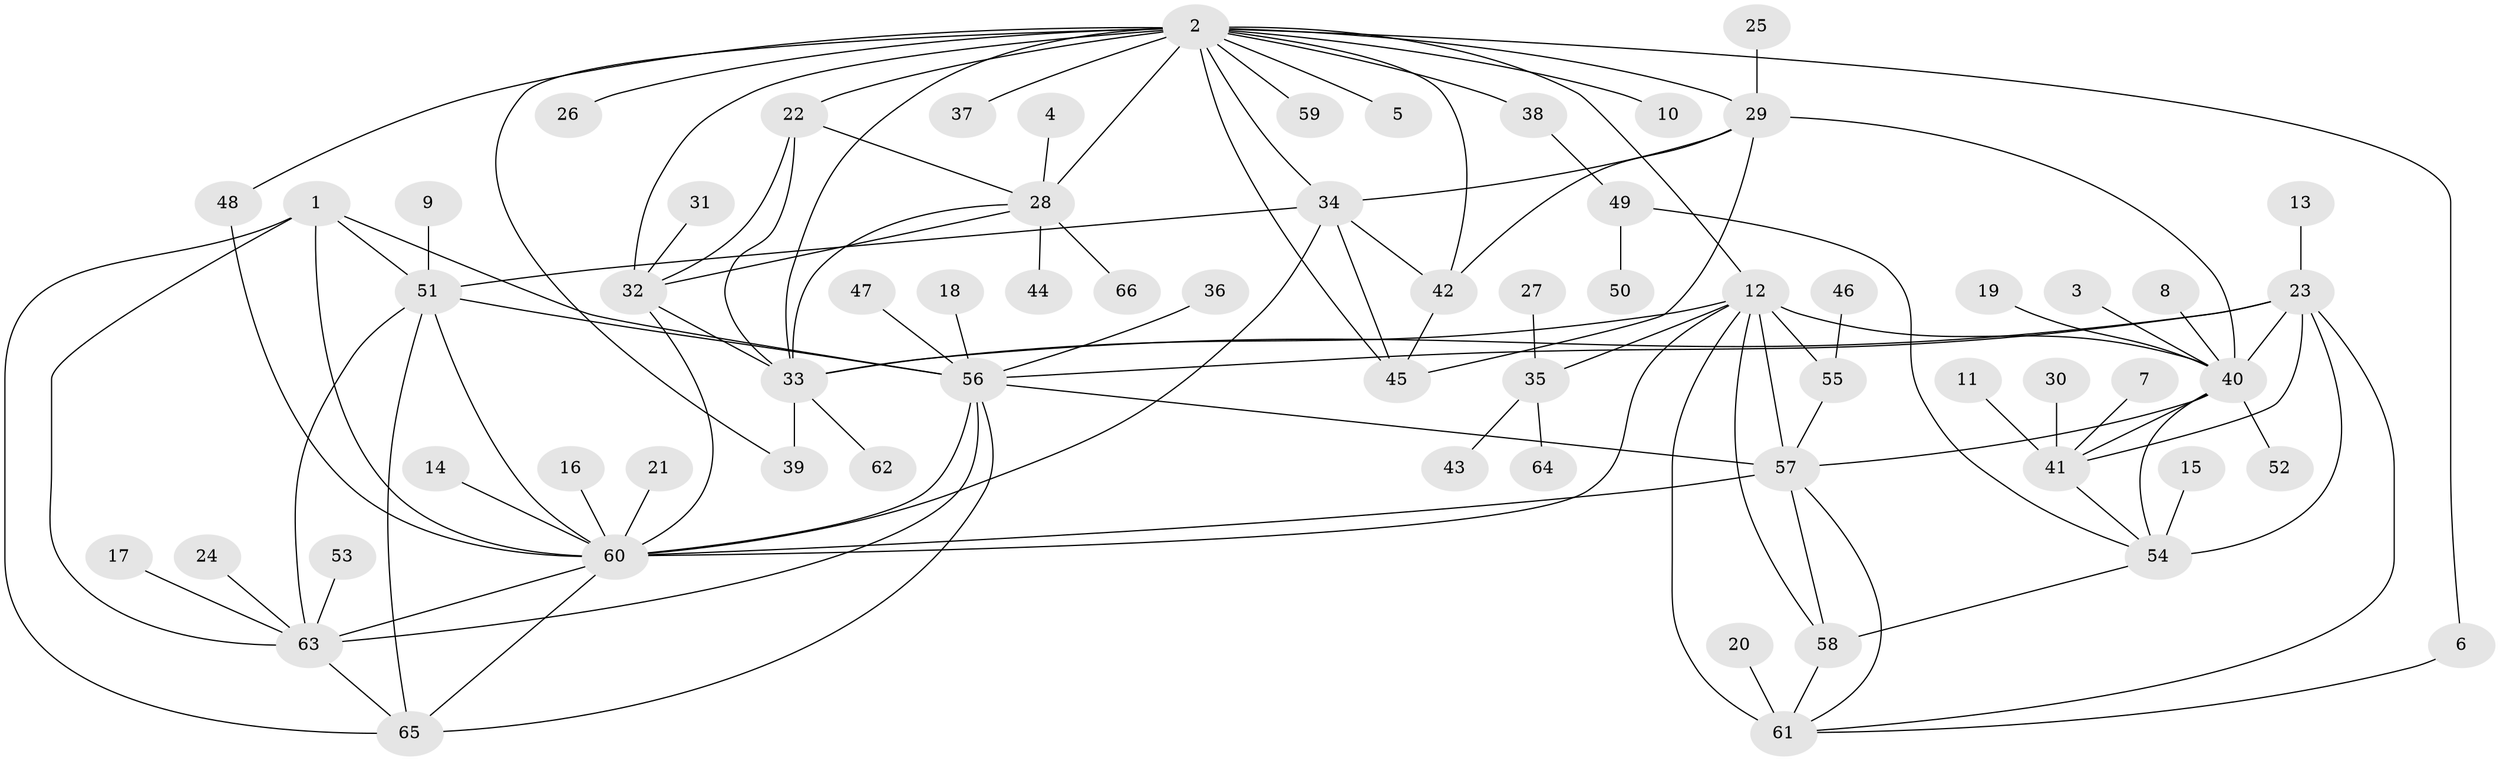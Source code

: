 // original degree distribution, {9: 0.031007751937984496, 12: 0.015503875968992248, 8: 0.03875968992248062, 6: 0.03875968992248062, 7: 0.031007751937984496, 13: 0.007751937984496124, 10: 0.03875968992248062, 5: 0.03875968992248062, 14: 0.007751937984496124, 1: 0.5348837209302325, 2: 0.17829457364341086, 4: 0.015503875968992248, 3: 0.023255813953488372}
// Generated by graph-tools (version 1.1) at 2025/26/03/09/25 03:26:41]
// undirected, 66 vertices, 110 edges
graph export_dot {
graph [start="1"]
  node [color=gray90,style=filled];
  1;
  2;
  3;
  4;
  5;
  6;
  7;
  8;
  9;
  10;
  11;
  12;
  13;
  14;
  15;
  16;
  17;
  18;
  19;
  20;
  21;
  22;
  23;
  24;
  25;
  26;
  27;
  28;
  29;
  30;
  31;
  32;
  33;
  34;
  35;
  36;
  37;
  38;
  39;
  40;
  41;
  42;
  43;
  44;
  45;
  46;
  47;
  48;
  49;
  50;
  51;
  52;
  53;
  54;
  55;
  56;
  57;
  58;
  59;
  60;
  61;
  62;
  63;
  64;
  65;
  66;
  1 -- 51 [weight=1.0];
  1 -- 56 [weight=1.0];
  1 -- 60 [weight=1.0];
  1 -- 63 [weight=1.0];
  1 -- 65 [weight=1.0];
  2 -- 5 [weight=1.0];
  2 -- 6 [weight=1.0];
  2 -- 10 [weight=1.0];
  2 -- 12 [weight=1.0];
  2 -- 22 [weight=2.0];
  2 -- 26 [weight=1.0];
  2 -- 28 [weight=2.0];
  2 -- 29 [weight=2.0];
  2 -- 32 [weight=2.0];
  2 -- 33 [weight=2.0];
  2 -- 34 [weight=2.0];
  2 -- 37 [weight=1.0];
  2 -- 38 [weight=1.0];
  2 -- 39 [weight=1.0];
  2 -- 42 [weight=2.0];
  2 -- 45 [weight=2.0];
  2 -- 48 [weight=1.0];
  2 -- 59 [weight=1.0];
  3 -- 40 [weight=1.0];
  4 -- 28 [weight=1.0];
  6 -- 61 [weight=1.0];
  7 -- 41 [weight=1.0];
  8 -- 40 [weight=1.0];
  9 -- 51 [weight=1.0];
  11 -- 41 [weight=1.0];
  12 -- 33 [weight=1.0];
  12 -- 35 [weight=1.0];
  12 -- 40 [weight=1.0];
  12 -- 55 [weight=1.0];
  12 -- 57 [weight=3.0];
  12 -- 58 [weight=3.0];
  12 -- 60 [weight=1.0];
  12 -- 61 [weight=3.0];
  13 -- 23 [weight=1.0];
  14 -- 60 [weight=1.0];
  15 -- 54 [weight=1.0];
  16 -- 60 [weight=1.0];
  17 -- 63 [weight=1.0];
  18 -- 56 [weight=1.0];
  19 -- 40 [weight=1.0];
  20 -- 61 [weight=1.0];
  21 -- 60 [weight=1.0];
  22 -- 28 [weight=1.0];
  22 -- 32 [weight=1.0];
  22 -- 33 [weight=1.0];
  23 -- 33 [weight=1.0];
  23 -- 40 [weight=3.0];
  23 -- 41 [weight=3.0];
  23 -- 54 [weight=3.0];
  23 -- 56 [weight=1.0];
  23 -- 61 [weight=1.0];
  24 -- 63 [weight=1.0];
  25 -- 29 [weight=1.0];
  27 -- 35 [weight=1.0];
  28 -- 32 [weight=1.0];
  28 -- 33 [weight=1.0];
  28 -- 44 [weight=1.0];
  28 -- 66 [weight=1.0];
  29 -- 34 [weight=1.0];
  29 -- 40 [weight=1.0];
  29 -- 42 [weight=1.0];
  29 -- 45 [weight=1.0];
  30 -- 41 [weight=1.0];
  31 -- 32 [weight=1.0];
  32 -- 33 [weight=1.0];
  32 -- 60 [weight=1.0];
  33 -- 39 [weight=1.0];
  33 -- 62 [weight=1.0];
  34 -- 42 [weight=1.0];
  34 -- 45 [weight=1.0];
  34 -- 51 [weight=1.0];
  34 -- 60 [weight=2.0];
  35 -- 43 [weight=1.0];
  35 -- 64 [weight=1.0];
  36 -- 56 [weight=1.0];
  38 -- 49 [weight=1.0];
  40 -- 41 [weight=1.0];
  40 -- 52 [weight=1.0];
  40 -- 54 [weight=1.0];
  40 -- 57 [weight=1.0];
  41 -- 54 [weight=1.0];
  42 -- 45 [weight=1.0];
  46 -- 55 [weight=1.0];
  47 -- 56 [weight=1.0];
  48 -- 60 [weight=1.0];
  49 -- 50 [weight=1.0];
  49 -- 54 [weight=1.0];
  51 -- 56 [weight=1.0];
  51 -- 60 [weight=1.0];
  51 -- 63 [weight=1.0];
  51 -- 65 [weight=1.0];
  53 -- 63 [weight=1.0];
  54 -- 58 [weight=1.0];
  55 -- 57 [weight=1.0];
  56 -- 57 [weight=1.0];
  56 -- 60 [weight=1.0];
  56 -- 63 [weight=1.0];
  56 -- 65 [weight=1.0];
  57 -- 58 [weight=1.0];
  57 -- 60 [weight=1.0];
  57 -- 61 [weight=1.0];
  58 -- 61 [weight=1.0];
  60 -- 63 [weight=1.0];
  60 -- 65 [weight=1.0];
  63 -- 65 [weight=1.0];
}
